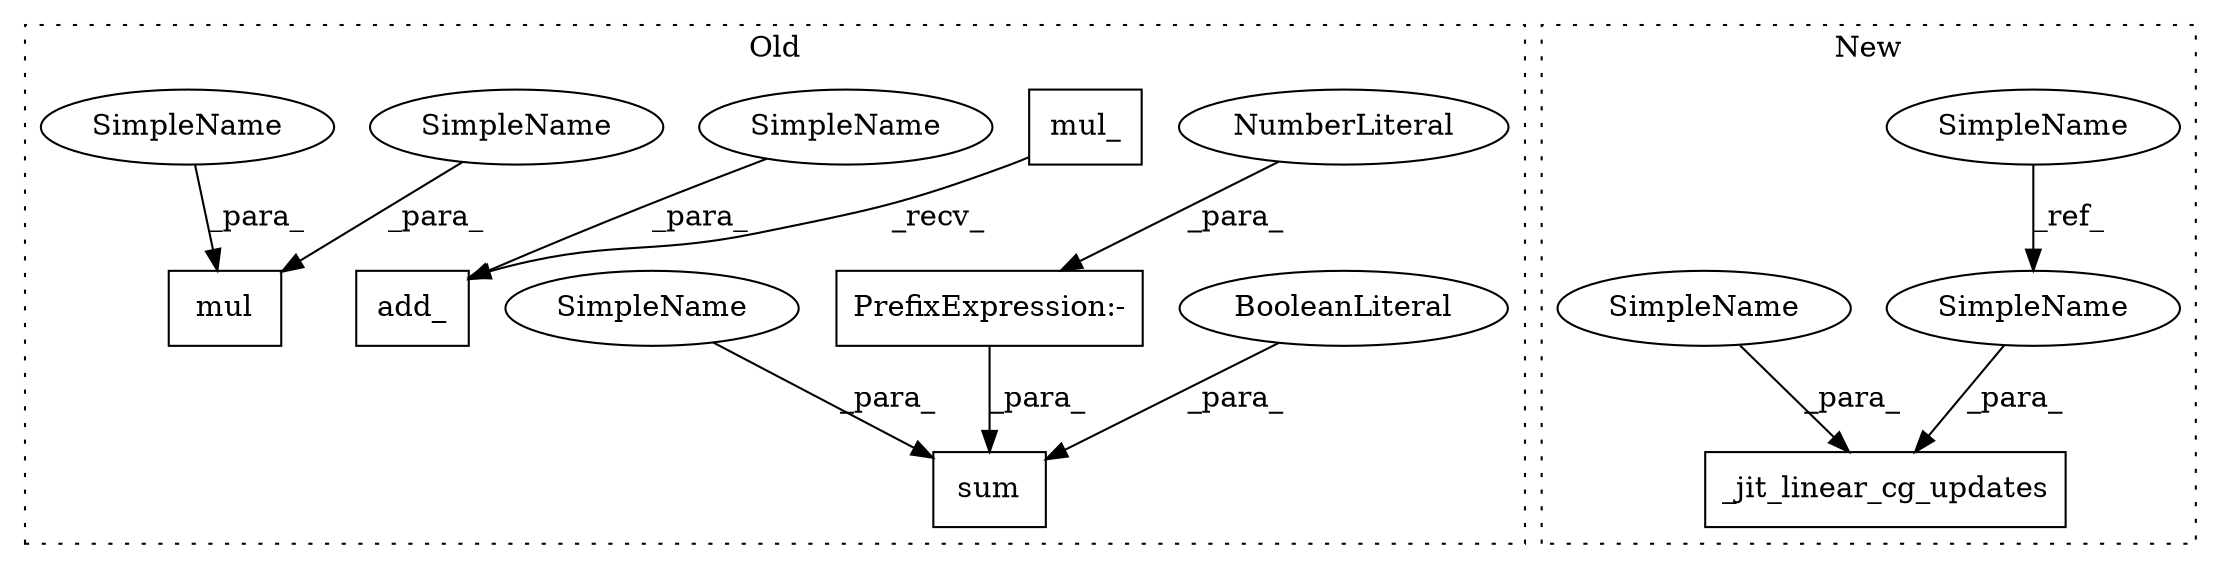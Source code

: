 digraph G {
subgraph cluster0 {
1 [label="mul" a="32" s="3811,3852" l="4,1" shape="box"];
4 [label="sum" a="32" s="3867,3910" l="4,1" shape="box"];
5 [label="BooleanLiteral" a="9" s="3886" l="4" shape="ellipse"];
6 [label="add_" a="32" s="3987,4008" l="5,1" shape="box"];
7 [label="mul_" a="32" s="3976,3985" l="5,1" shape="box"];
8 [label="PrefixExpression:-" a="38" s="3883" l="1" shape="box"];
9 [label="NumberLiteral" a="34" s="3884" l="1" shape="ellipse"];
11 [label="SimpleName" a="42" s="3871" l="11" shape="ellipse"];
12 [label="SimpleName" a="42" s="3841" l="11" shape="ellipse"];
13 [label="SimpleName" a="42" s="3992" l="16" shape="ellipse"];
14 [label="SimpleName" a="42" s="3824" l="16" shape="ellipse"];
label = "Old";
style="dotted";
}
subgraph cluster1 {
2 [label="_jit_linear_cg_updates" a="32" s="5196,5331" l="23,1" shape="box"];
3 [label="SimpleName" a="42" s="2010" l="11" shape="ellipse"];
10 [label="SimpleName" a="42" s="5301" l="11" shape="ellipse"];
15 [label="SimpleName" a="42" s="5284" l="16" shape="ellipse"];
label = "New";
style="dotted";
}
3 -> 10 [label="_ref_"];
5 -> 4 [label="_para_"];
7 -> 6 [label="_recv_"];
8 -> 4 [label="_para_"];
9 -> 8 [label="_para_"];
10 -> 2 [label="_para_"];
11 -> 4 [label="_para_"];
12 -> 1 [label="_para_"];
13 -> 6 [label="_para_"];
14 -> 1 [label="_para_"];
15 -> 2 [label="_para_"];
}